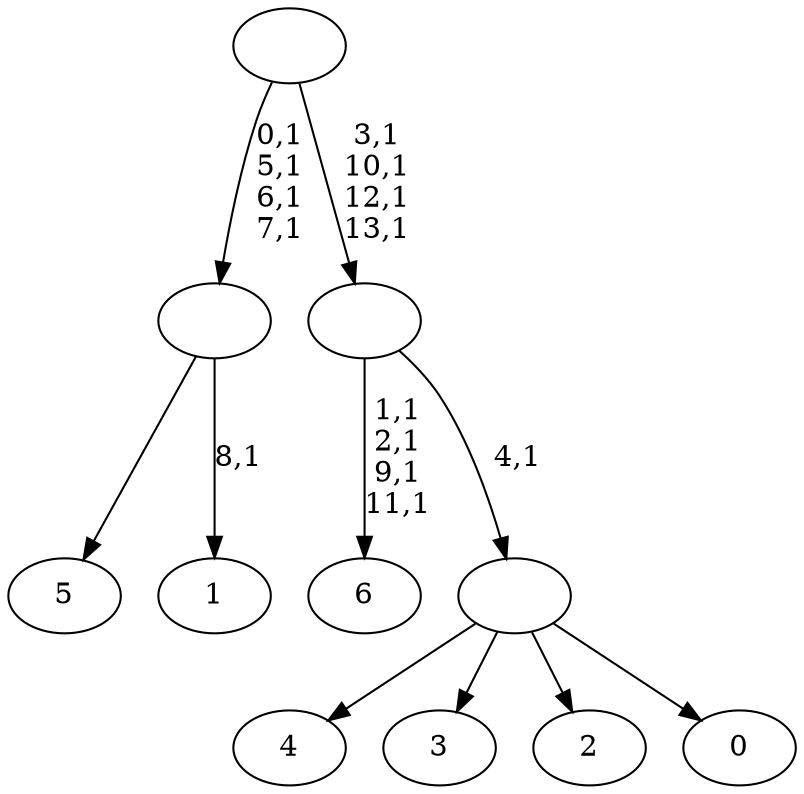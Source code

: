 digraph T {
	21 [label="6"]
	16 [label="5"]
	15 [label="4"]
	14 [label="3"]
	13 [label="2"]
	12 [label="1"]
	10 [label=""]
	6 [label="0"]
	5 [label=""]
	4 [label=""]
	0 [label=""]
	10 -> 12 [label="8,1"]
	10 -> 16 [label=""]
	5 -> 15 [label=""]
	5 -> 14 [label=""]
	5 -> 13 [label=""]
	5 -> 6 [label=""]
	4 -> 21 [label="1,1\n2,1\n9,1\n11,1"]
	4 -> 5 [label="4,1"]
	0 -> 4 [label="3,1\n10,1\n12,1\n13,1"]
	0 -> 10 [label="0,1\n5,1\n6,1\n7,1"]
}
